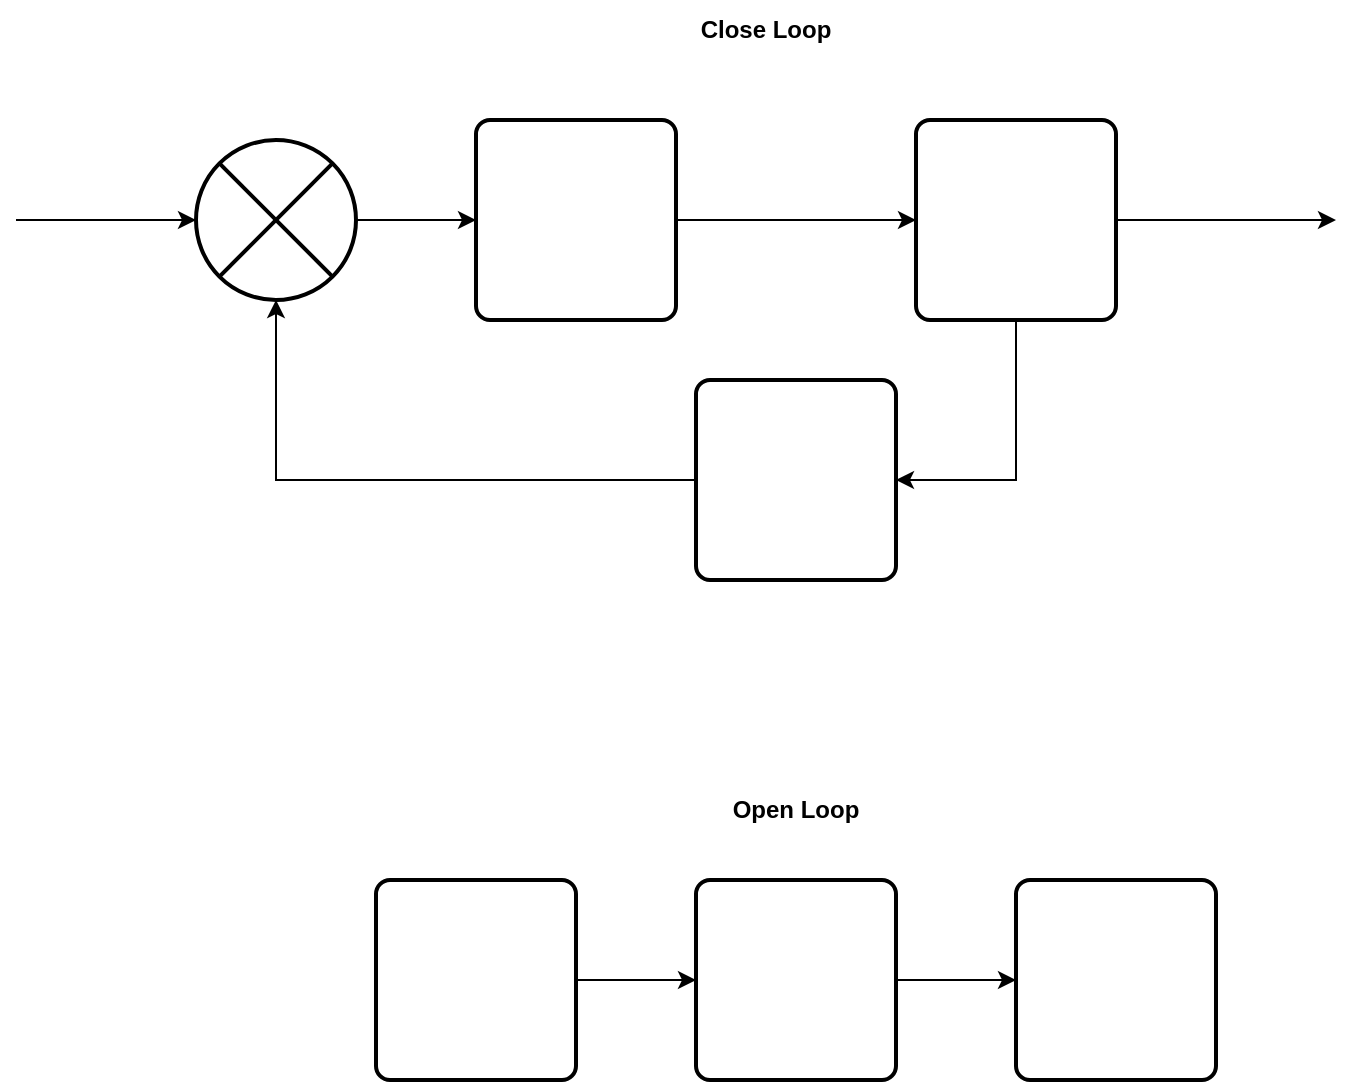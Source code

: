 <mxfile version="24.4.14" type="device">
  <diagram name="Page-1" id="0VGaeFTGs92yQDg1di8v">
    <mxGraphModel dx="1004" dy="673" grid="1" gridSize="10" guides="1" tooltips="1" connect="1" arrows="1" fold="1" page="1" pageScale="1" pageWidth="850" pageHeight="1100" math="0" shadow="0">
      <root>
        <mxCell id="0" />
        <mxCell id="1" parent="0" />
        <mxCell id="ey-FooL_eUkVxvqIl3-N-12" value="" style="edgeStyle=orthogonalEdgeStyle;rounded=0;orthogonalLoop=1;jettySize=auto;html=1;" edge="1" parent="1" source="ey-FooL_eUkVxvqIl3-N-1" target="ey-FooL_eUkVxvqIl3-N-4">
          <mxGeometry relative="1" as="geometry" />
        </mxCell>
        <mxCell id="ey-FooL_eUkVxvqIl3-N-1" value="" style="shape=sumEllipse;perimeter=ellipsePerimeter;whiteSpace=wrap;html=1;backgroundOutline=1;strokeWidth=2;" vertex="1" parent="1">
          <mxGeometry x="140" y="150" width="80" height="80" as="geometry" />
        </mxCell>
        <mxCell id="ey-FooL_eUkVxvqIl3-N-13" value="" style="edgeStyle=orthogonalEdgeStyle;rounded=0;orthogonalLoop=1;jettySize=auto;html=1;" edge="1" parent="1" source="ey-FooL_eUkVxvqIl3-N-4" target="ey-FooL_eUkVxvqIl3-N-5">
          <mxGeometry relative="1" as="geometry" />
        </mxCell>
        <mxCell id="ey-FooL_eUkVxvqIl3-N-4" value="" style="rounded=1;whiteSpace=wrap;html=1;absoluteArcSize=1;arcSize=14;strokeWidth=2;" vertex="1" parent="1">
          <mxGeometry x="280" y="140" width="100" height="100" as="geometry" />
        </mxCell>
        <mxCell id="ey-FooL_eUkVxvqIl3-N-14" style="edgeStyle=orthogonalEdgeStyle;rounded=0;orthogonalLoop=1;jettySize=auto;html=1;exitX=0.5;exitY=1;exitDx=0;exitDy=0;entryX=1;entryY=0.5;entryDx=0;entryDy=0;" edge="1" parent="1" source="ey-FooL_eUkVxvqIl3-N-5" target="ey-FooL_eUkVxvqIl3-N-6">
          <mxGeometry relative="1" as="geometry" />
        </mxCell>
        <mxCell id="ey-FooL_eUkVxvqIl3-N-17" style="edgeStyle=orthogonalEdgeStyle;rounded=0;orthogonalLoop=1;jettySize=auto;html=1;exitX=1;exitY=0.5;exitDx=0;exitDy=0;" edge="1" parent="1" source="ey-FooL_eUkVxvqIl3-N-5">
          <mxGeometry relative="1" as="geometry">
            <mxPoint x="710" y="190" as="targetPoint" />
          </mxGeometry>
        </mxCell>
        <mxCell id="ey-FooL_eUkVxvqIl3-N-5" value="" style="rounded=1;whiteSpace=wrap;html=1;absoluteArcSize=1;arcSize=14;strokeWidth=2;" vertex="1" parent="1">
          <mxGeometry x="500" y="140" width="100" height="100" as="geometry" />
        </mxCell>
        <mxCell id="ey-FooL_eUkVxvqIl3-N-15" style="edgeStyle=orthogonalEdgeStyle;rounded=0;orthogonalLoop=1;jettySize=auto;html=1;exitX=0;exitY=0.5;exitDx=0;exitDy=0;entryX=0.5;entryY=1;entryDx=0;entryDy=0;" edge="1" parent="1" source="ey-FooL_eUkVxvqIl3-N-6" target="ey-FooL_eUkVxvqIl3-N-1">
          <mxGeometry relative="1" as="geometry" />
        </mxCell>
        <mxCell id="ey-FooL_eUkVxvqIl3-N-6" value="" style="rounded=1;whiteSpace=wrap;html=1;absoluteArcSize=1;arcSize=14;strokeWidth=2;" vertex="1" parent="1">
          <mxGeometry x="390" y="270" width="100" height="100" as="geometry" />
        </mxCell>
        <mxCell id="ey-FooL_eUkVxvqIl3-N-10" value="" style="edgeStyle=orthogonalEdgeStyle;rounded=0;orthogonalLoop=1;jettySize=auto;html=1;" edge="1" parent="1" source="ey-FooL_eUkVxvqIl3-N-7" target="ey-FooL_eUkVxvqIl3-N-8">
          <mxGeometry relative="1" as="geometry" />
        </mxCell>
        <mxCell id="ey-FooL_eUkVxvqIl3-N-7" value="" style="rounded=1;whiteSpace=wrap;html=1;absoluteArcSize=1;arcSize=14;strokeWidth=2;" vertex="1" parent="1">
          <mxGeometry x="230" y="520" width="100" height="100" as="geometry" />
        </mxCell>
        <mxCell id="ey-FooL_eUkVxvqIl3-N-11" value="" style="edgeStyle=orthogonalEdgeStyle;rounded=0;orthogonalLoop=1;jettySize=auto;html=1;" edge="1" parent="1" source="ey-FooL_eUkVxvqIl3-N-8" target="ey-FooL_eUkVxvqIl3-N-9">
          <mxGeometry relative="1" as="geometry" />
        </mxCell>
        <mxCell id="ey-FooL_eUkVxvqIl3-N-8" value="" style="rounded=1;whiteSpace=wrap;html=1;absoluteArcSize=1;arcSize=14;strokeWidth=2;" vertex="1" parent="1">
          <mxGeometry x="390" y="520" width="100" height="100" as="geometry" />
        </mxCell>
        <mxCell id="ey-FooL_eUkVxvqIl3-N-9" value="" style="rounded=1;whiteSpace=wrap;html=1;absoluteArcSize=1;arcSize=14;strokeWidth=2;" vertex="1" parent="1">
          <mxGeometry x="550" y="520" width="100" height="100" as="geometry" />
        </mxCell>
        <mxCell id="ey-FooL_eUkVxvqIl3-N-16" value="" style="endArrow=classic;html=1;rounded=0;entryX=0;entryY=0.5;entryDx=0;entryDy=0;" edge="1" parent="1" target="ey-FooL_eUkVxvqIl3-N-1">
          <mxGeometry width="50" height="50" relative="1" as="geometry">
            <mxPoint x="50" y="190" as="sourcePoint" />
            <mxPoint x="50" y="150" as="targetPoint" />
          </mxGeometry>
        </mxCell>
        <mxCell id="ey-FooL_eUkVxvqIl3-N-18" value="&lt;b&gt;Close Loop&lt;/b&gt;" style="text;html=1;align=center;verticalAlign=middle;whiteSpace=wrap;rounded=0;" vertex="1" parent="1">
          <mxGeometry x="380" y="80" width="90" height="30" as="geometry" />
        </mxCell>
        <mxCell id="ey-FooL_eUkVxvqIl3-N-19" value="&lt;b&gt;Open Loop&lt;/b&gt;" style="text;html=1;align=center;verticalAlign=middle;whiteSpace=wrap;rounded=0;" vertex="1" parent="1">
          <mxGeometry x="395" y="470" width="90" height="30" as="geometry" />
        </mxCell>
      </root>
    </mxGraphModel>
  </diagram>
</mxfile>
